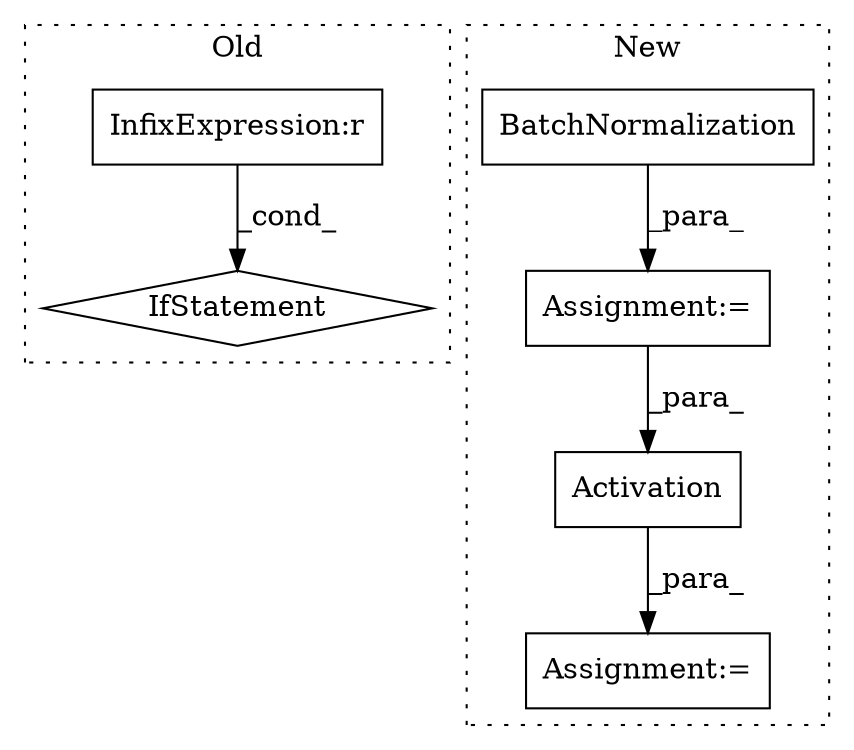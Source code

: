digraph G {
subgraph cluster0 {
1 [label="IfStatement" a="25" s="3444,3454" l="4,2" shape="diamond"];
5 [label="InfixExpression:r" a="27" s="3449" l="4" shape="box"];
label = "Old";
style="dotted";
}
subgraph cluster1 {
2 [label="Activation" a="32" s="4046,4070" l="11,1" shape="box"];
3 [label="Assignment:=" a="7" s="4548" l="1" shape="box"];
4 [label="BatchNormalization" a="32" s="3991,4023" l="19,1" shape="box"];
6 [label="Assignment:=" a="7" s="3990" l="1" shape="box"];
label = "New";
style="dotted";
}
2 -> 3 [label="_para_"];
4 -> 6 [label="_para_"];
5 -> 1 [label="_cond_"];
6 -> 2 [label="_para_"];
}